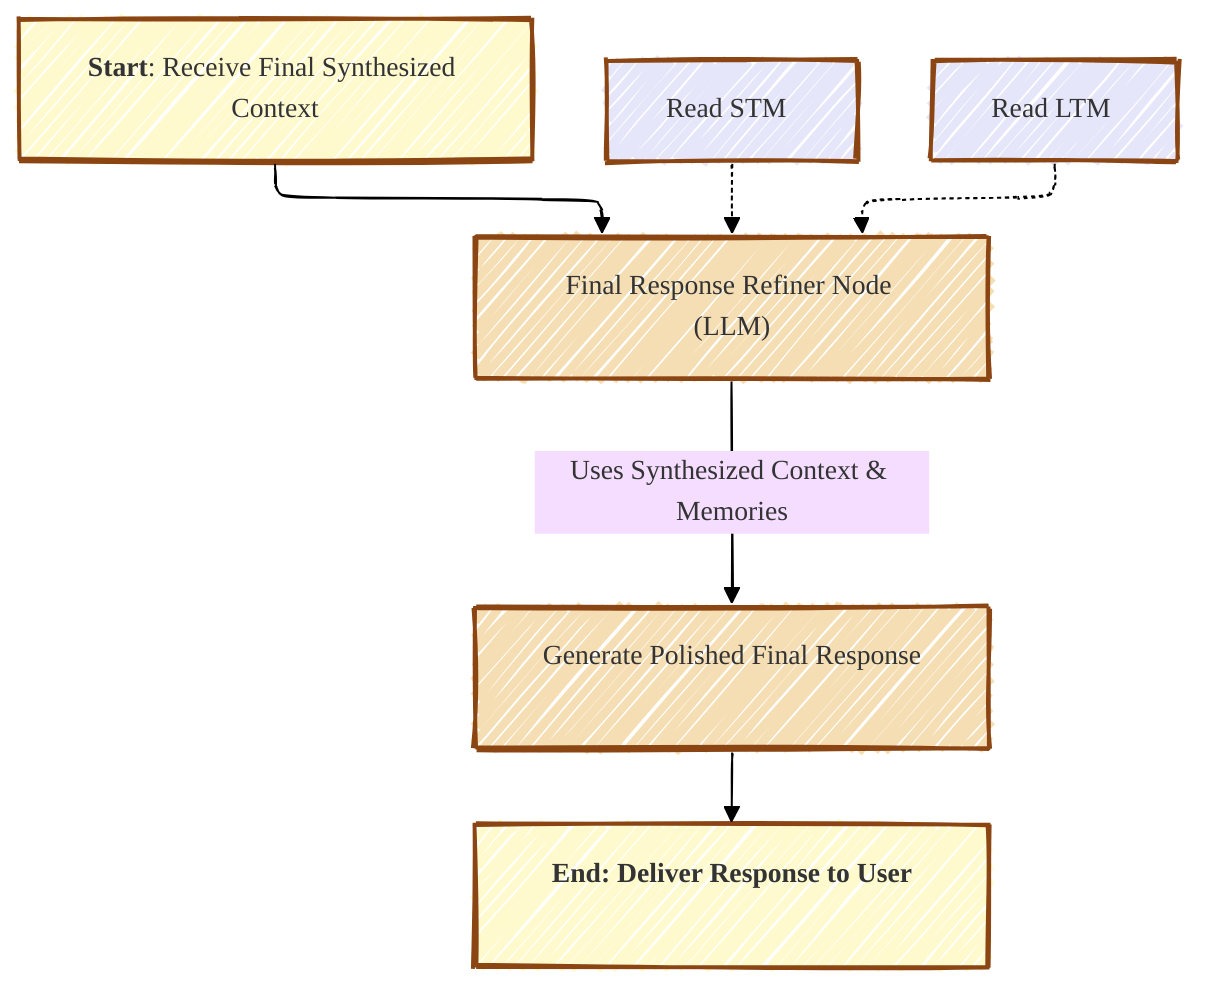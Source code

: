 ---
config:
  layout: elk
  look: handDrawn
  theme: base
  themeVariables:
    fontFamily: ''
    fontSize: 14px
    lineColor: '#000000'
---

graph TD
    classDef langGraphCore fill:#FFFACD,stroke:#8B4513,stroke-width:2px;
    classDef logicNode fill:#F5DEB3,stroke:#8B4513,stroke-width:2px;
    classDef memoryNode fill:#E6E6FA,stroke:#8B4513,stroke-width:2px,shape:cylinder;


    A[<b>Start</b>: Receive Final Synthesized Context]:::langGraphCore
    B["Final Response Refiner Node (LLM)"]:::logicNode
    C[Generate Polished Final Response]:::logicNode
    D[<b>End: Deliver Response to User]:::langGraphCore
    STMread[Read STM]:::memoryNode
    LTMread[Read LTM]:::memoryNode

    A --> B;
    STMread -.-> B;
    LTMread -.-> B;
    B -- "Uses Synthesized Context & Memories" --> C;
    C --> D;

    class A,D langGraphCore;
    class B,C logicNode;
    class STMread,LTMread memoryNode;

    %% Apply curved lines using 'basis' interpolation for smooth flow
    %% linkStyle default interpolate basis;
    
    %% title Phase 7 Architecture: Implement 'Final Response Refiner' Node